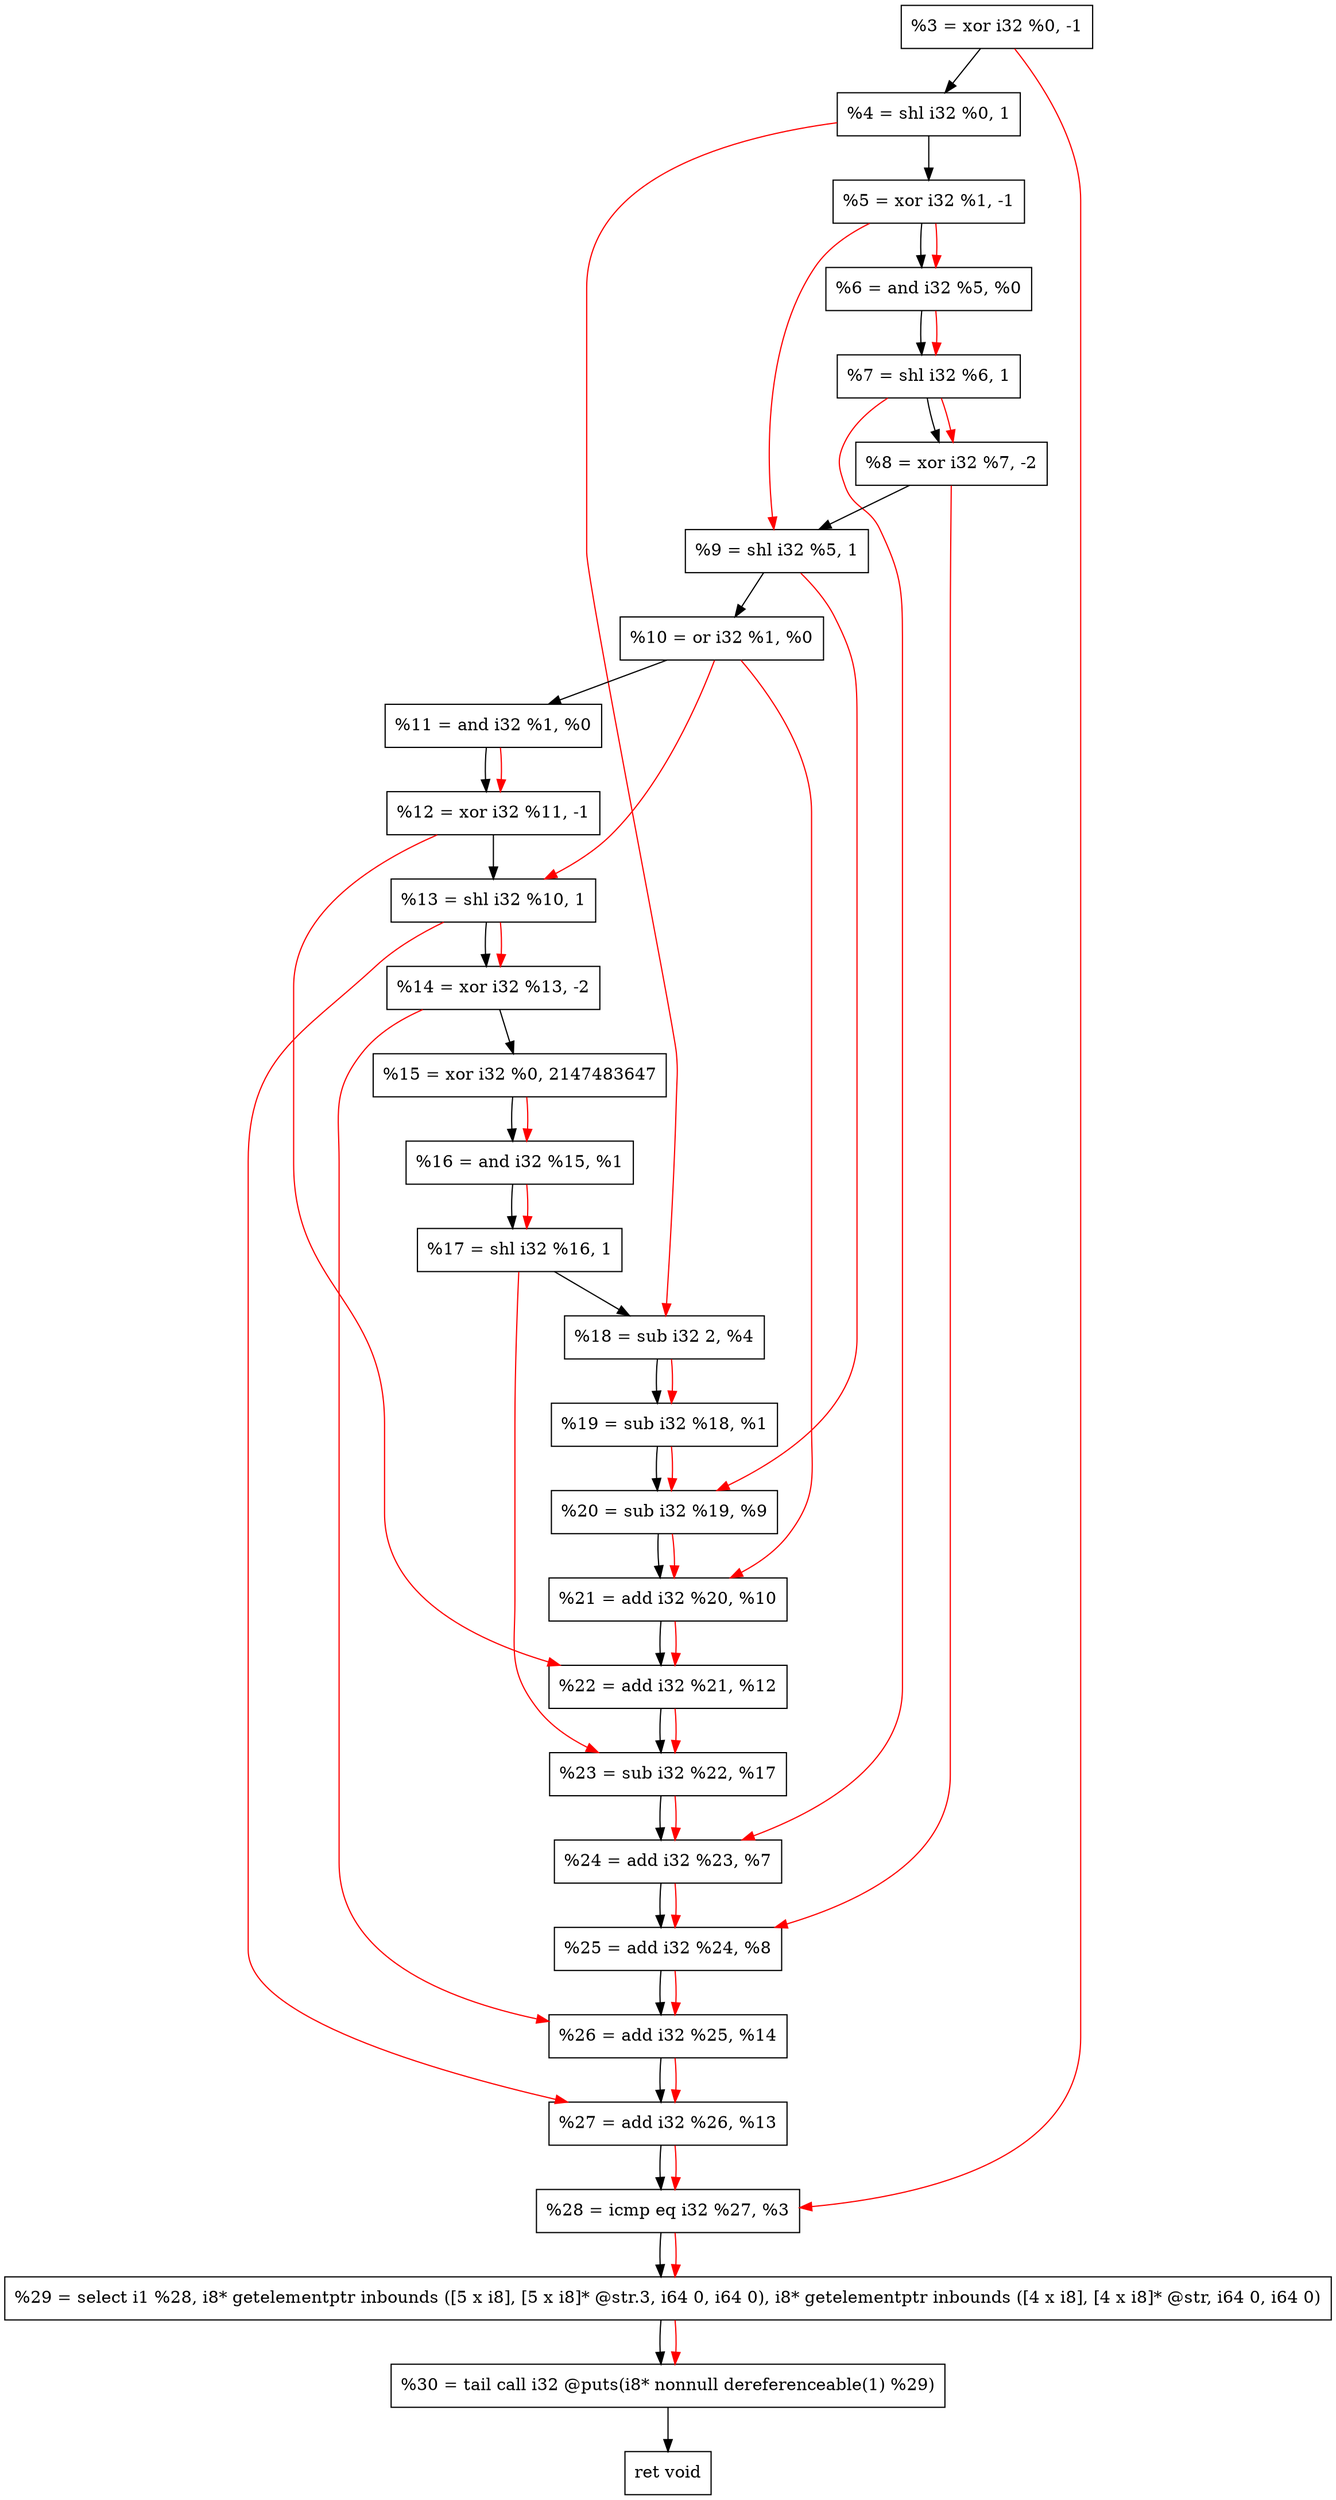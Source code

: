 digraph "DFG for'crackme' function" {
	Node0x860bf0[shape=record, label="  %3 = xor i32 %0, -1"];
	Node0x860c90[shape=record, label="  %4 = shl i32 %0, 1"];
	Node0x860d50[shape=record, label="  %5 = xor i32 %1, -1"];
	Node0x860dc0[shape=record, label="  %6 = and i32 %5, %0"];
	Node0x860e30[shape=record, label="  %7 = shl i32 %6, 1"];
	Node0x860ea0[shape=record, label="  %8 = xor i32 %7, -2"];
	Node0x860f10[shape=record, label="  %9 = shl i32 %5, 1"];
	Node0x860f80[shape=record, label="  %10 = or i32 %1, %0"];
	Node0x860ff0[shape=record, label="  %11 = and i32 %1, %0"];
	Node0x861060[shape=record, label="  %12 = xor i32 %11, -1"];
	Node0x8610d0[shape=record, label="  %13 = shl i32 %10, 1"];
	Node0x861140[shape=record, label="  %14 = xor i32 %13, -2"];
	Node0x8611e0[shape=record, label="  %15 = xor i32 %0, 2147483647"];
	Node0x861250[shape=record, label="  %16 = and i32 %15, %1"];
	Node0x8612c0[shape=record, label="  %17 = shl i32 %16, 1"];
	Node0x861360[shape=record, label="  %18 = sub i32 2, %4"];
	Node0x8613d0[shape=record, label="  %19 = sub i32 %18, %1"];
	Node0x861440[shape=record, label="  %20 = sub i32 %19, %9"];
	Node0x8614b0[shape=record, label="  %21 = add i32 %20, %10"];
	Node0x861520[shape=record, label="  %22 = add i32 %21, %12"];
	Node0x861590[shape=record, label="  %23 = sub i32 %22, %17"];
	Node0x861600[shape=record, label="  %24 = add i32 %23, %7"];
	Node0x861670[shape=record, label="  %25 = add i32 %24, %8"];
	Node0x8616e0[shape=record, label="  %26 = add i32 %25, %14"];
	Node0x861750[shape=record, label="  %27 = add i32 %26, %13"];
	Node0x8617c0[shape=record, label="  %28 = icmp eq i32 %27, %3"];
	Node0x801268[shape=record, label="  %29 = select i1 %28, i8* getelementptr inbounds ([5 x i8], [5 x i8]* @str.3, i64 0, i64 0), i8* getelementptr inbounds ([4 x i8], [4 x i8]* @str, i64 0, i64 0)"];
	Node0x861c60[shape=record, label="  %30 = tail call i32 @puts(i8* nonnull dereferenceable(1) %29)"];
	Node0x861cb0[shape=record, label="  ret void"];
	Node0x860bf0 -> Node0x860c90;
	Node0x860c90 -> Node0x860d50;
	Node0x860d50 -> Node0x860dc0;
	Node0x860dc0 -> Node0x860e30;
	Node0x860e30 -> Node0x860ea0;
	Node0x860ea0 -> Node0x860f10;
	Node0x860f10 -> Node0x860f80;
	Node0x860f80 -> Node0x860ff0;
	Node0x860ff0 -> Node0x861060;
	Node0x861060 -> Node0x8610d0;
	Node0x8610d0 -> Node0x861140;
	Node0x861140 -> Node0x8611e0;
	Node0x8611e0 -> Node0x861250;
	Node0x861250 -> Node0x8612c0;
	Node0x8612c0 -> Node0x861360;
	Node0x861360 -> Node0x8613d0;
	Node0x8613d0 -> Node0x861440;
	Node0x861440 -> Node0x8614b0;
	Node0x8614b0 -> Node0x861520;
	Node0x861520 -> Node0x861590;
	Node0x861590 -> Node0x861600;
	Node0x861600 -> Node0x861670;
	Node0x861670 -> Node0x8616e0;
	Node0x8616e0 -> Node0x861750;
	Node0x861750 -> Node0x8617c0;
	Node0x8617c0 -> Node0x801268;
	Node0x801268 -> Node0x861c60;
	Node0x861c60 -> Node0x861cb0;
edge [color=red]
	Node0x860d50 -> Node0x860dc0;
	Node0x860dc0 -> Node0x860e30;
	Node0x860e30 -> Node0x860ea0;
	Node0x860d50 -> Node0x860f10;
	Node0x860ff0 -> Node0x861060;
	Node0x860f80 -> Node0x8610d0;
	Node0x8610d0 -> Node0x861140;
	Node0x8611e0 -> Node0x861250;
	Node0x861250 -> Node0x8612c0;
	Node0x860c90 -> Node0x861360;
	Node0x861360 -> Node0x8613d0;
	Node0x8613d0 -> Node0x861440;
	Node0x860f10 -> Node0x861440;
	Node0x861440 -> Node0x8614b0;
	Node0x860f80 -> Node0x8614b0;
	Node0x8614b0 -> Node0x861520;
	Node0x861060 -> Node0x861520;
	Node0x861520 -> Node0x861590;
	Node0x8612c0 -> Node0x861590;
	Node0x861590 -> Node0x861600;
	Node0x860e30 -> Node0x861600;
	Node0x861600 -> Node0x861670;
	Node0x860ea0 -> Node0x861670;
	Node0x861670 -> Node0x8616e0;
	Node0x861140 -> Node0x8616e0;
	Node0x8616e0 -> Node0x861750;
	Node0x8610d0 -> Node0x861750;
	Node0x861750 -> Node0x8617c0;
	Node0x860bf0 -> Node0x8617c0;
	Node0x8617c0 -> Node0x801268;
	Node0x801268 -> Node0x861c60;
}
